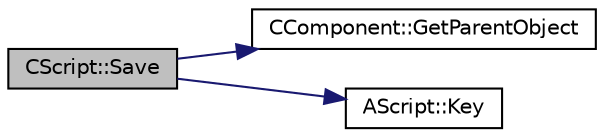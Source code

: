 digraph "CScript::Save"
{
 // LATEX_PDF_SIZE
  edge [fontname="Helvetica",fontsize="10",labelfontname="Helvetica",labelfontsize="10"];
  node [fontname="Helvetica",fontsize="10",shape=record];
  rankdir="LR";
  Node29 [label="CScript::Save",height=0.2,width=0.4,color="black", fillcolor="grey75", style="filled", fontcolor="black",tooltip="saves the component"];
  Node29 -> Node30 [color="midnightblue",fontsize="10",style="solid",fontname="Helvetica"];
  Node30 [label="CComponent::GetParentObject",height=0.2,width=0.4,color="black", fillcolor="white", style="filled",URL="$class_c_component.html#a460c951a4f15f3d4af3cb7216ab838d9",tooltip="parent object accessor"];
  Node29 -> Node31 [color="midnightblue",fontsize="10",style="solid",fontname="Helvetica"];
  Node31 [label="AScript::Key",height=0.2,width=0.4,color="black", fillcolor="white", style="filled",URL="$class_a_script.html#ab3b19ab32a6104508af08396a75051c9",tooltip=" "];
}
